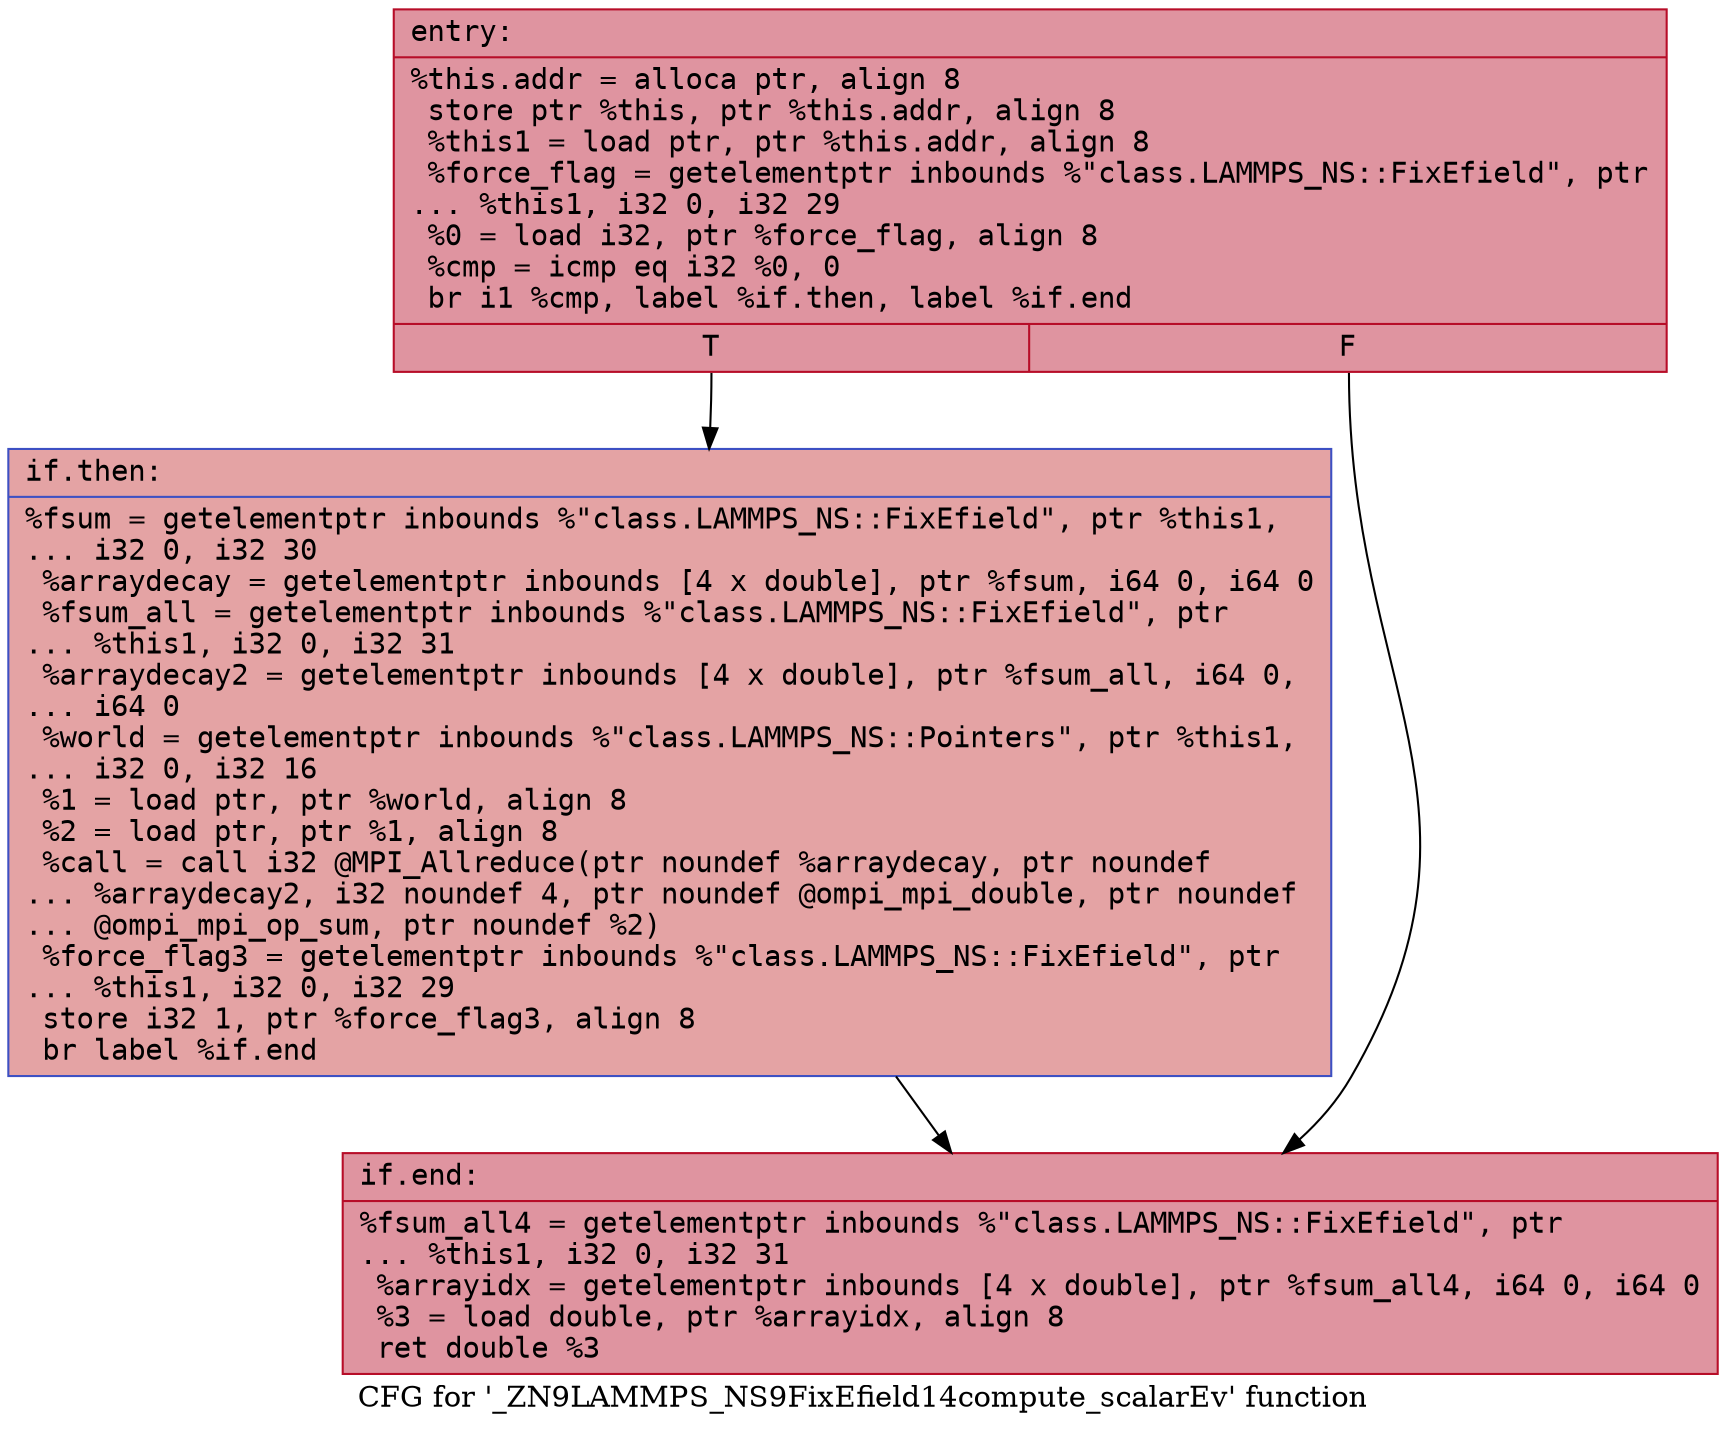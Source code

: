 digraph "CFG for '_ZN9LAMMPS_NS9FixEfield14compute_scalarEv' function" {
	label="CFG for '_ZN9LAMMPS_NS9FixEfield14compute_scalarEv' function";

	Node0x5618d4db3610 [shape=record,color="#b70d28ff", style=filled, fillcolor="#b70d2870" fontname="Courier",label="{entry:\l|  %this.addr = alloca ptr, align 8\l  store ptr %this, ptr %this.addr, align 8\l  %this1 = load ptr, ptr %this.addr, align 8\l  %force_flag = getelementptr inbounds %\"class.LAMMPS_NS::FixEfield\", ptr\l... %this1, i32 0, i32 29\l  %0 = load i32, ptr %force_flag, align 8\l  %cmp = icmp eq i32 %0, 0\l  br i1 %cmp, label %if.then, label %if.end\l|{<s0>T|<s1>F}}"];
	Node0x5618d4db3610:s0 -> Node0x5618d4db39d0[tooltip="entry -> if.then\nProbability 37.50%" ];
	Node0x5618d4db3610:s1 -> Node0x5618d4db3a40[tooltip="entry -> if.end\nProbability 62.50%" ];
	Node0x5618d4db39d0 [shape=record,color="#3d50c3ff", style=filled, fillcolor="#c32e3170" fontname="Courier",label="{if.then:\l|  %fsum = getelementptr inbounds %\"class.LAMMPS_NS::FixEfield\", ptr %this1,\l... i32 0, i32 30\l  %arraydecay = getelementptr inbounds [4 x double], ptr %fsum, i64 0, i64 0\l  %fsum_all = getelementptr inbounds %\"class.LAMMPS_NS::FixEfield\", ptr\l... %this1, i32 0, i32 31\l  %arraydecay2 = getelementptr inbounds [4 x double], ptr %fsum_all, i64 0,\l... i64 0\l  %world = getelementptr inbounds %\"class.LAMMPS_NS::Pointers\", ptr %this1,\l... i32 0, i32 16\l  %1 = load ptr, ptr %world, align 8\l  %2 = load ptr, ptr %1, align 8\l  %call = call i32 @MPI_Allreduce(ptr noundef %arraydecay, ptr noundef\l... %arraydecay2, i32 noundef 4, ptr noundef @ompi_mpi_double, ptr noundef\l... @ompi_mpi_op_sum, ptr noundef %2)\l  %force_flag3 = getelementptr inbounds %\"class.LAMMPS_NS::FixEfield\", ptr\l... %this1, i32 0, i32 29\l  store i32 1, ptr %force_flag3, align 8\l  br label %if.end\l}"];
	Node0x5618d4db39d0 -> Node0x5618d4db3a40[tooltip="if.then -> if.end\nProbability 100.00%" ];
	Node0x5618d4db3a40 [shape=record,color="#b70d28ff", style=filled, fillcolor="#b70d2870" fontname="Courier",label="{if.end:\l|  %fsum_all4 = getelementptr inbounds %\"class.LAMMPS_NS::FixEfield\", ptr\l... %this1, i32 0, i32 31\l  %arrayidx = getelementptr inbounds [4 x double], ptr %fsum_all4, i64 0, i64 0\l  %3 = load double, ptr %arrayidx, align 8\l  ret double %3\l}"];
}

